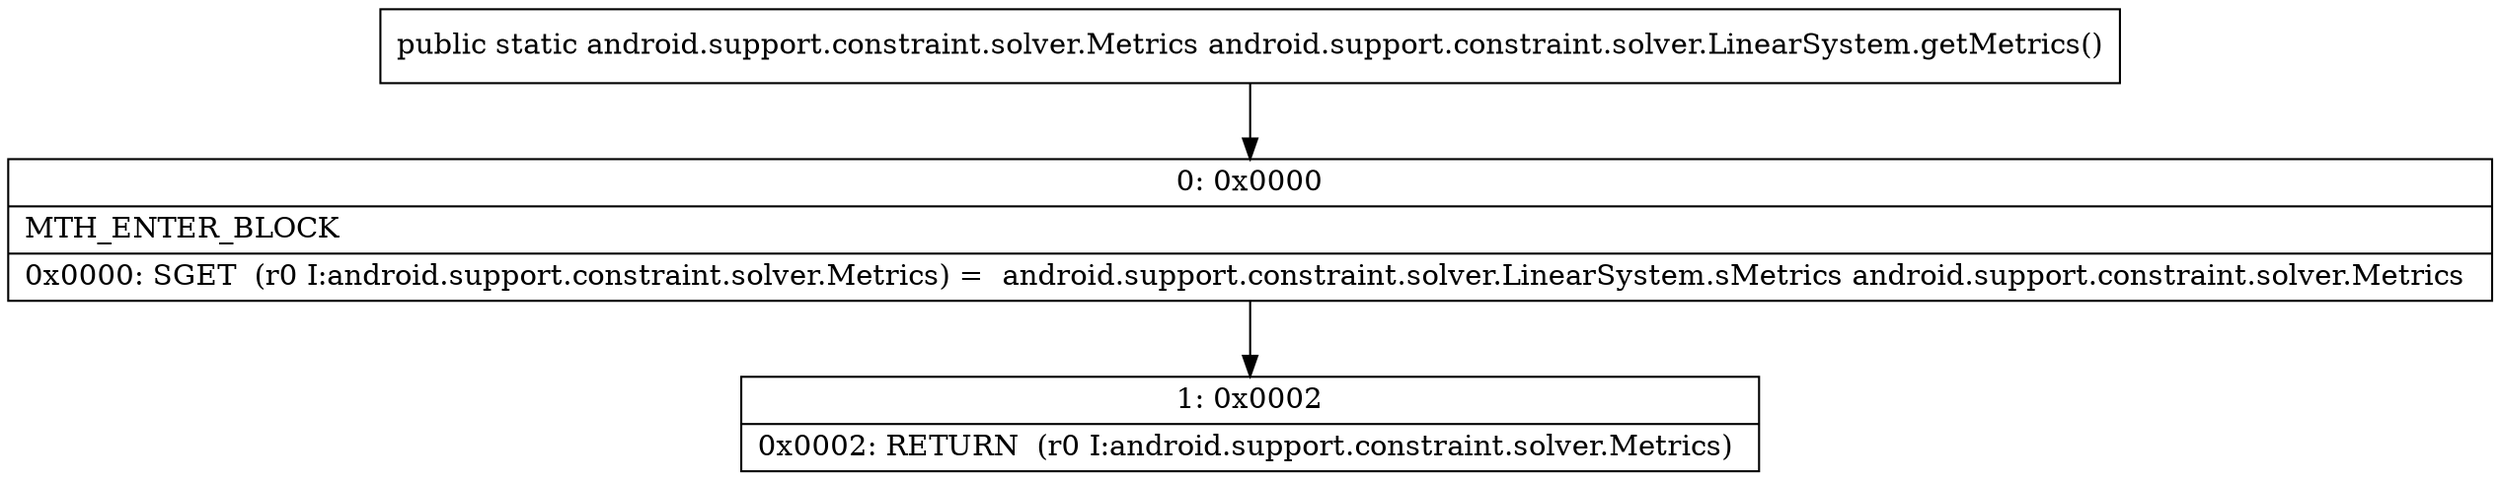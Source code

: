 digraph "CFG forandroid.support.constraint.solver.LinearSystem.getMetrics()Landroid\/support\/constraint\/solver\/Metrics;" {
Node_0 [shape=record,label="{0\:\ 0x0000|MTH_ENTER_BLOCK\l|0x0000: SGET  (r0 I:android.support.constraint.solver.Metrics) =  android.support.constraint.solver.LinearSystem.sMetrics android.support.constraint.solver.Metrics \l}"];
Node_1 [shape=record,label="{1\:\ 0x0002|0x0002: RETURN  (r0 I:android.support.constraint.solver.Metrics) \l}"];
MethodNode[shape=record,label="{public static android.support.constraint.solver.Metrics android.support.constraint.solver.LinearSystem.getMetrics() }"];
MethodNode -> Node_0;
Node_0 -> Node_1;
}

